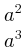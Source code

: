 {
  "sha1": "imy6w5nty9wnfqik0c2q74dchxwz4s6",
  "insertion": {
    "when": "2024-06-15T17:24:25.879Z",
    "url": "https://github.com/plantuml/plantuml/pull/1827",
    "user": "The-Lum"
  }
}
@startcreole
<math>a^2 newline a^3</math>
@endcreole
